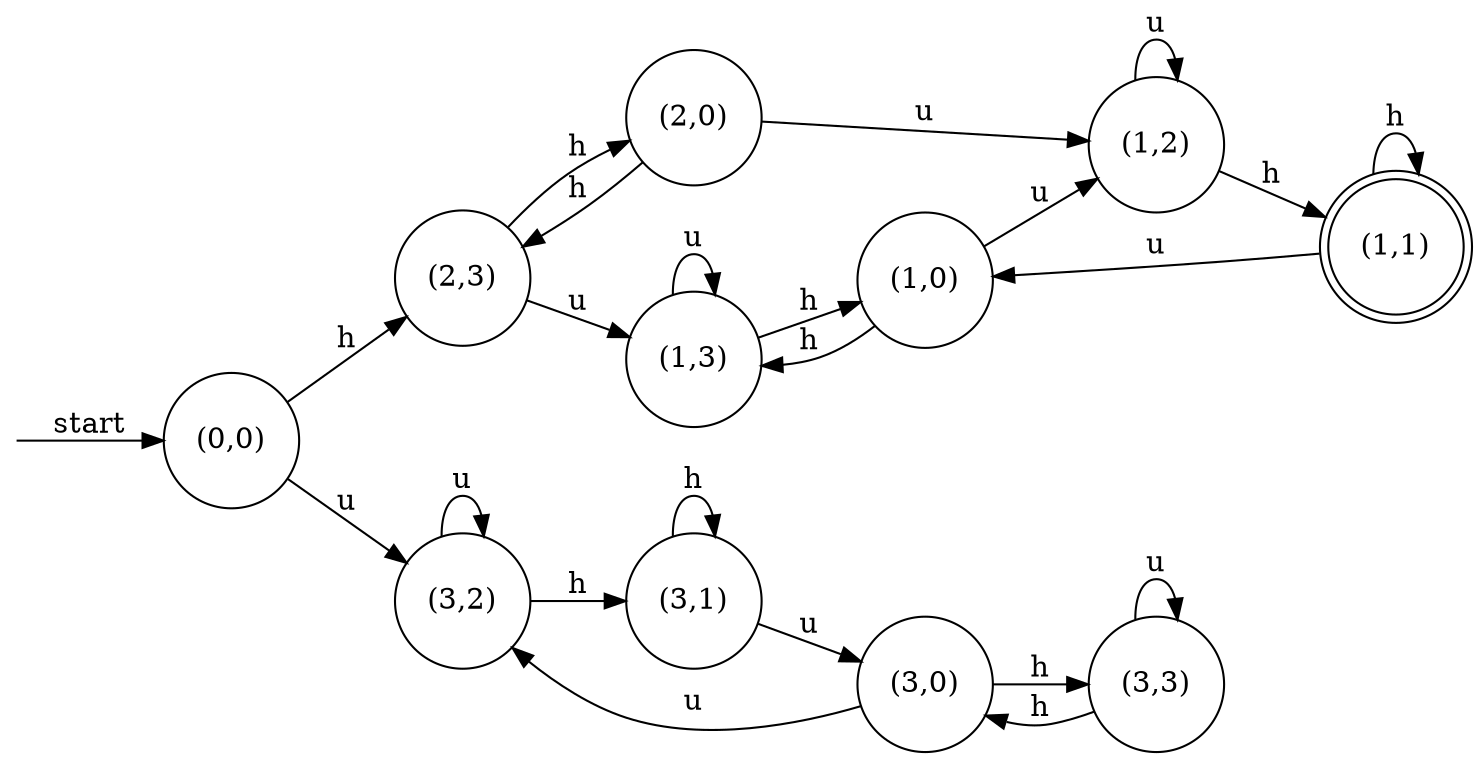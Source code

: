 digraph dfa {
    rankdir = LR;
    node [shape = circle];
    __start [style = invis, shape = point];
    __start -> "(0,0)" [ label = "start" ];
    node [shape = doublecircle]; "(1,1)"
    node [shape = circle];
    "(1,2)" -> "(1,1)" [ label = "h" ];
    "(1,2)" -> "(1,2)" [ label = "u" ];
    "(1,1)" -> "(1,1)" [ label = "h" ];
    "(1,1)" -> "(1,0)" [ label = "u" ];
    "(1,0)" -> "(1,3)" [ label = "h" ];
    "(1,0)" -> "(1,2)" [ label = "u" ];
    "(1,3)" -> "(1,0)" [ label = "h" ];
    "(1,3)" -> "(1,3)" [ label = "u" ];
    "(2,0)" -> "(2,3)" [ label = "h" ];
    "(2,0)" -> "(1,2)" [ label = "u" ];
    "(2,3)" -> "(2,0)" [ label = "h" ];
    "(2,3)" -> "(1,3)" [ label = "u" ];
    "(3,2)" -> "(3,1)" [ label = "h" ];
    "(3,2)" -> "(3,2)" [ label = "u" ];
    "(3,1)" -> "(3,1)" [ label = "h" ];
    "(3,1)" -> "(3,0)" [ label = "u" ];
    "(3,0)" -> "(3,3)" [ label = "h" ];
    "(3,0)" -> "(3,2)" [ label = "u" ];
    "(3,3)" -> "(3,0)" [ label = "h" ];
    "(3,3)" -> "(3,3)" [ label = "u" ];
    "(0,0)" -> "(2,3)" [ label = "h" ];
    "(0,0)" -> "(3,2)" [ label = "u" ];
}
